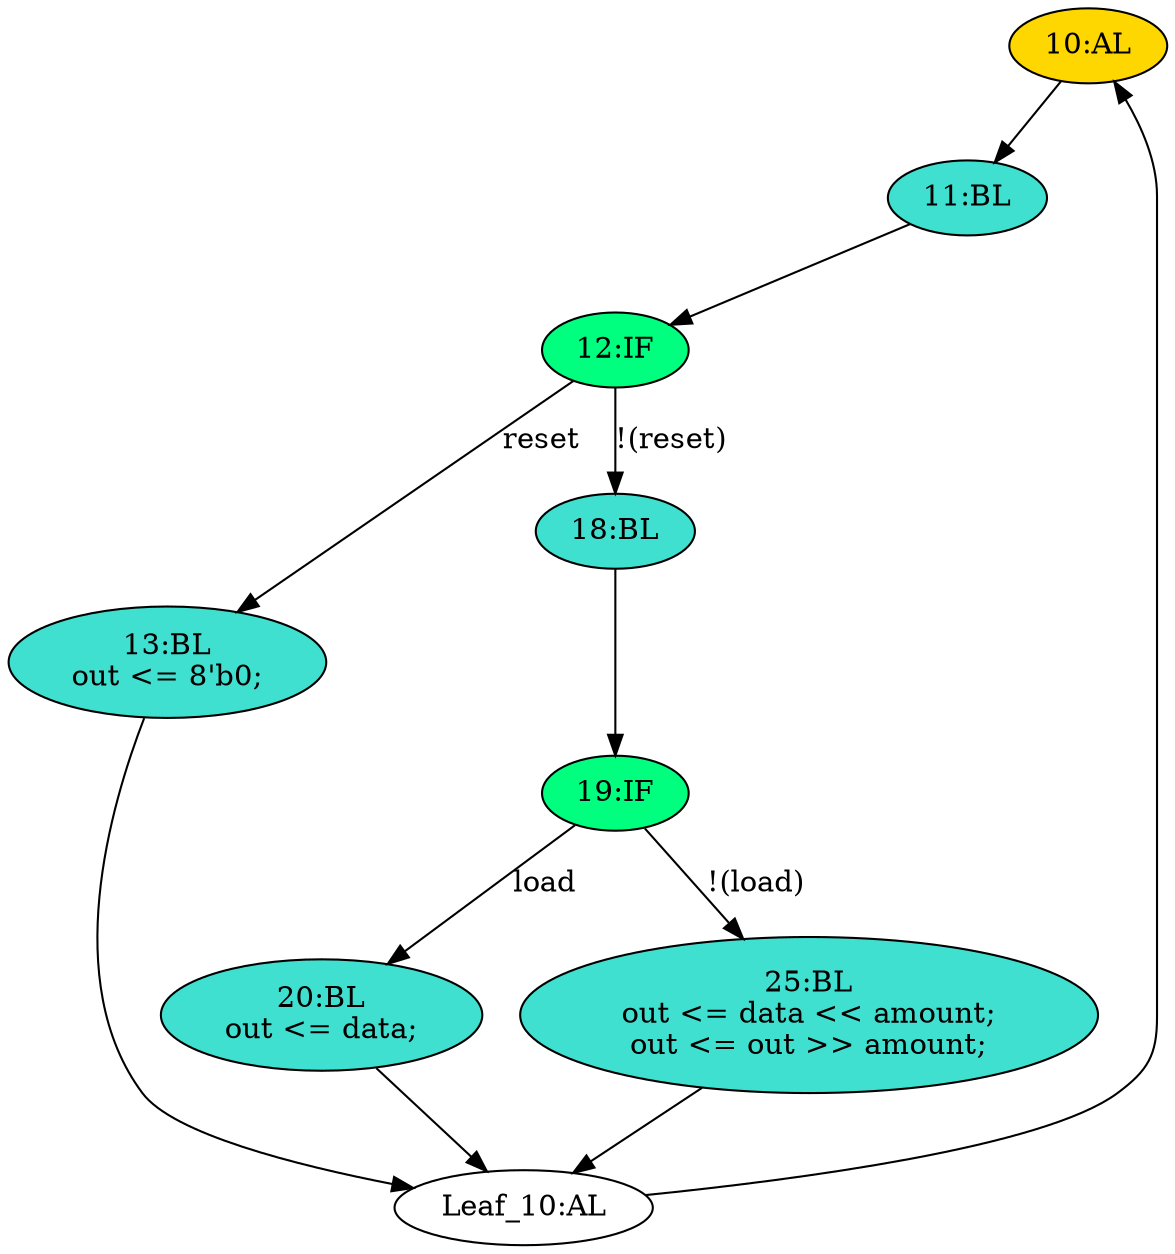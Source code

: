 strict digraph "compose( ,  )" {
	node [label="\N"];
	"10:AL"	[ast="<pyverilog.vparser.ast.Always object at 0x7f0856523210>",
		clk_sens=True,
		fillcolor=gold,
		label="10:AL",
		sens="['clk', 'reset']",
		statements="[]",
		style=filled,
		typ=Always,
		use_var="['reset', 'load', 'amount', 'data', 'out']"];
	"11:BL"	[ast="<pyverilog.vparser.ast.Block object at 0x7f0856523610>",
		fillcolor=turquoise,
		label="11:BL",
		statements="[]",
		style=filled,
		typ=Block];
	"10:AL" -> "11:BL"	[cond="[]",
		lineno=None];
	"12:IF"	[ast="<pyverilog.vparser.ast.IfStatement object at 0x7f085a685d10>",
		fillcolor=springgreen,
		label="12:IF",
		statements="[]",
		style=filled,
		typ=IfStatement];
	"13:BL"	[ast="<pyverilog.vparser.ast.Block object at 0x7f08565233d0>",
		fillcolor=turquoise,
		label="13:BL
out <= 8'b0;",
		statements="[<pyverilog.vparser.ast.NonblockingSubstitution object at 0x7f08564cebd0>]",
		style=filled,
		typ=Block];
	"12:IF" -> "13:BL"	[cond="['reset']",
		label=reset,
		lineno=12];
	"18:BL"	[ast="<pyverilog.vparser.ast.Block object at 0x7f08564cecd0>",
		fillcolor=turquoise,
		label="18:BL",
		statements="[]",
		style=filled,
		typ=Block];
	"12:IF" -> "18:BL"	[cond="['reset']",
		label="!(reset)",
		lineno=12];
	"20:BL"	[ast="<pyverilog.vparser.ast.Block object at 0x7f0856531050>",
		fillcolor=turquoise,
		label="20:BL
out <= data;",
		statements="[<pyverilog.vparser.ast.NonblockingSubstitution object at 0x7f085653dc50>]",
		style=filled,
		typ=Block];
	"Leaf_10:AL"	[def_var="['out']",
		label="Leaf_10:AL"];
	"20:BL" -> "Leaf_10:AL"	[cond="[]",
		lineno=None];
	"11:BL" -> "12:IF"	[cond="[]",
		lineno=None];
	"19:IF"	[ast="<pyverilog.vparser.ast.IfStatement object at 0x7f0856526650>",
		fillcolor=springgreen,
		label="19:IF",
		statements="[]",
		style=filled,
		typ=IfStatement];
	"19:IF" -> "20:BL"	[cond="['load']",
		label=load,
		lineno=19];
	"25:BL"	[ast="<pyverilog.vparser.ast.Block object at 0x7f0856526d10>",
		fillcolor=turquoise,
		label="25:BL
out <= data << amount;
out <= out >> amount;",
		statements="[<pyverilog.vparser.ast.NonblockingSubstitution object at 0x7f0856526450>, <pyverilog.vparser.ast.NonblockingSubstitution object \
at 0x7f0859fa5190>]",
		style=filled,
		typ=Block];
	"19:IF" -> "25:BL"	[cond="['load']",
		label="!(load)",
		lineno=19];
	"13:BL" -> "Leaf_10:AL"	[cond="[]",
		lineno=None];
	"18:BL" -> "19:IF"	[cond="[]",
		lineno=None];
	"25:BL" -> "Leaf_10:AL"	[cond="[]",
		lineno=None];
	"Leaf_10:AL" -> "10:AL";
}
